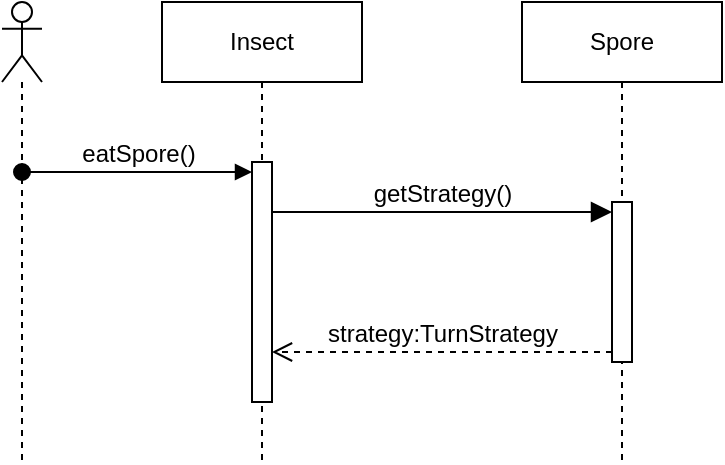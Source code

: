 <mxfile version="26.0.16" pages="7">
  <diagram name="InsectEat" id="8smxR-RIs48w_xp37zyM">
    <mxGraphModel dx="2299" dy="1071" grid="1" gridSize="10" guides="1" tooltips="1" connect="1" arrows="1" fold="1" page="0" pageScale="1" pageWidth="850" pageHeight="1100" math="0" shadow="0">
      <root>
        <mxCell id="0" />
        <mxCell id="1" parent="0" />
        <mxCell id="aF5La8TwXhu8SJQKa9R1-1" value="Insect" style="shape=umlLifeline;perimeter=lifelinePerimeter;whiteSpace=wrap;html=1;container=1;dropTarget=0;collapsible=0;recursiveResize=0;outlineConnect=0;portConstraint=eastwest;newEdgeStyle={&quot;curved&quot;:0,&quot;rounded&quot;:0};" parent="1" vertex="1">
          <mxGeometry x="-330" y="-80" width="100" height="230" as="geometry" />
        </mxCell>
        <mxCell id="aF5La8TwXhu8SJQKa9R1-2" value="" style="html=1;points=[[0,0,0,0,5],[0,1,0,0,-5],[1,0,0,0,5],[1,1,0,0,-5]];perimeter=orthogonalPerimeter;outlineConnect=0;targetShapes=umlLifeline;portConstraint=eastwest;newEdgeStyle={&quot;curved&quot;:0,&quot;rounded&quot;:0};" parent="aF5La8TwXhu8SJQKa9R1-1" vertex="1">
          <mxGeometry x="45" y="80" width="10" height="120" as="geometry" />
        </mxCell>
        <mxCell id="aF5La8TwXhu8SJQKa9R1-4" value="Spore" style="shape=umlLifeline;perimeter=lifelinePerimeter;whiteSpace=wrap;html=1;container=1;dropTarget=0;collapsible=0;recursiveResize=0;outlineConnect=0;portConstraint=eastwest;newEdgeStyle={&quot;curved&quot;:0,&quot;rounded&quot;:0};" parent="1" vertex="1">
          <mxGeometry x="-150" y="-80" width="100" height="230" as="geometry" />
        </mxCell>
        <mxCell id="aF5La8TwXhu8SJQKa9R1-5" value="" style="html=1;points=[[0,0,0,0,5],[0,1,0,0,-5],[1,0,0,0,5],[1,1,0,0,-5]];perimeter=orthogonalPerimeter;outlineConnect=0;targetShapes=umlLifeline;portConstraint=eastwest;newEdgeStyle={&quot;curved&quot;:0,&quot;rounded&quot;:0};" parent="aF5La8TwXhu8SJQKa9R1-4" vertex="1">
          <mxGeometry x="45" y="100" width="10" height="80" as="geometry" />
        </mxCell>
        <mxCell id="aF5La8TwXhu8SJQKa9R1-6" value="getStrategy()" style="html=1;verticalAlign=bottom;endArrow=block;curved=0;rounded=0;entryX=0;entryY=0;entryDx=0;entryDy=5;fontSize=12;startSize=8;endSize=8;" parent="1" source="aF5La8TwXhu8SJQKa9R1-2" target="aF5La8TwXhu8SJQKa9R1-5" edge="1">
          <mxGeometry relative="1" as="geometry">
            <mxPoint x="-175" y="25" as="sourcePoint" />
          </mxGeometry>
        </mxCell>
        <mxCell id="aF5La8TwXhu8SJQKa9R1-7" value="strategy:TurnStrategy" style="html=1;verticalAlign=bottom;endArrow=open;dashed=1;endSize=8;curved=0;rounded=0;exitX=0;exitY=1;exitDx=0;exitDy=-5;fontSize=12;" parent="1" source="aF5La8TwXhu8SJQKa9R1-5" target="aF5La8TwXhu8SJQKa9R1-2" edge="1">
          <mxGeometry relative="1" as="geometry">
            <mxPoint x="-175" y="95" as="targetPoint" />
          </mxGeometry>
        </mxCell>
        <mxCell id="aF5La8TwXhu8SJQKa9R1-9" value="" style="shape=umlLifeline;perimeter=lifelinePerimeter;whiteSpace=wrap;html=1;container=1;dropTarget=0;collapsible=0;recursiveResize=0;outlineConnect=0;portConstraint=eastwest;newEdgeStyle={&quot;curved&quot;:0,&quot;rounded&quot;:0};participant=umlActor;" parent="1" vertex="1">
          <mxGeometry x="-410" y="-80" width="20" height="230" as="geometry" />
        </mxCell>
        <mxCell id="aF5La8TwXhu8SJQKa9R1-3" value="eatSpore()" style="html=1;verticalAlign=bottom;startArrow=oval;endArrow=block;startSize=8;curved=0;rounded=0;entryX=0;entryY=0;entryDx=0;entryDy=5;fontSize=12;" parent="1" source="aF5La8TwXhu8SJQKa9R1-9" target="aF5La8TwXhu8SJQKa9R1-2" edge="1">
          <mxGeometry relative="1" as="geometry">
            <mxPoint x="-355" y="5" as="sourcePoint" />
          </mxGeometry>
        </mxCell>
      </root>
    </mxGraphModel>
  </diagram>
  <diagram id="kVzubRT7W4zECsf4uCg2" name="InsectCut">
    <mxGraphModel grid="1" page="0" gridSize="10" guides="1" tooltips="1" connect="1" arrows="1" fold="1" pageScale="1" pageWidth="850" pageHeight="1100" math="0" shadow="0">
      <root>
        <mxCell id="0" />
        <mxCell id="1" parent="0" />
        <mxCell id="sSFah1FSaidhkeOfiBsV-1" value="Insect" style="shape=umlLifeline;perimeter=lifelinePerimeter;whiteSpace=wrap;html=1;container=1;dropTarget=0;collapsible=0;recursiveResize=0;outlineConnect=0;portConstraint=eastwest;newEdgeStyle={&quot;curved&quot;:0,&quot;rounded&quot;:0};" vertex="1" parent="1">
          <mxGeometry x="-290" y="-40" width="100" height="300" as="geometry" />
        </mxCell>
        <mxCell id="GakNZzVGt7x-AfwN81Kt-1" value="" style="html=1;points=[[0,0,0,0,5],[0,1,0,0,-5],[1,0,0,0,5],[1,1,0,0,-5]];perimeter=orthogonalPerimeter;outlineConnect=0;targetShapes=umlLifeline;portConstraint=eastwest;newEdgeStyle={&quot;curved&quot;:0,&quot;rounded&quot;:0};" vertex="1" parent="sSFah1FSaidhkeOfiBsV-1">
          <mxGeometry x="45" y="80" width="10" height="120" as="geometry" />
        </mxCell>
        <mxCell id="GakNZzVGt7x-AfwN81Kt-2" value="cutMycelium(target:Mycelium)" style="html=1;verticalAlign=bottom;startArrow=oval;endArrow=block;startSize=8;curved=0;rounded=0;entryX=0;entryY=0;entryDx=0;entryDy=5;fontSize=12;" edge="1" target="GakNZzVGt7x-AfwN81Kt-1" parent="sSFah1FSaidhkeOfiBsV-1">
          <mxGeometry relative="1" as="geometry">
            <mxPoint x="-150" y="85" as="sourcePoint" />
          </mxGeometry>
        </mxCell>
        <mxCell id="KJTHkv4Tk3CkftdoUVpc-1" value="target:Mycelium" style="shape=umlLifeline;perimeter=lifelinePerimeter;whiteSpace=wrap;html=1;container=1;dropTarget=0;collapsible=0;recursiveResize=0;outlineConnect=0;portConstraint=eastwest;newEdgeStyle={&quot;curved&quot;:0,&quot;rounded&quot;:0};" vertex="1" parent="1">
          <mxGeometry x="-150" y="-40" width="160" height="300" as="geometry" />
        </mxCell>
        <mxCell id="KJTHkv4Tk3CkftdoUVpc-2" value="" style="html=1;points=[[0,0,0,0,5],[0,1,0,0,-5],[1,0,0,0,5],[1,1,0,0,-5]];perimeter=orthogonalPerimeter;outlineConnect=0;targetShapes=umlLifeline;portConstraint=eastwest;newEdgeStyle={&quot;curved&quot;:0,&quot;rounded&quot;:0};" vertex="1" parent="KJTHkv4Tk3CkftdoUVpc-1">
          <mxGeometry x="75" y="100" width="10" height="80" as="geometry" />
        </mxCell>
        <mxCell id="KJTHkv4Tk3CkftdoUVpc-3" value="cut()" style="html=1;verticalAlign=bottom;endArrow=block;curved=0;rounded=0;entryX=0;entryY=0;entryDx=0;entryDy=5;fontSize=12;startSize=8;endSize=8;" edge="1" target="KJTHkv4Tk3CkftdoUVpc-2" parent="1" source="GakNZzVGt7x-AfwN81Kt-1">
          <mxGeometry relative="1" as="geometry">
            <mxPoint x="-145" y="55" as="sourcePoint" />
          </mxGeometry>
        </mxCell>
        <mxCell id="KJTHkv4Tk3CkftdoUVpc-4" value="" style="html=1;verticalAlign=bottom;endArrow=open;dashed=1;endSize=8;curved=0;rounded=0;exitX=0;exitY=1;exitDx=0;exitDy=-5;fontSize=12;" edge="1" source="KJTHkv4Tk3CkftdoUVpc-2" parent="1" target="GakNZzVGt7x-AfwN81Kt-1">
          <mxGeometry relative="1" as="geometry">
            <mxPoint x="-145" y="125" as="targetPoint" />
          </mxGeometry>
        </mxCell>
        <mxCell id="KJTHkv4Tk3CkftdoUVpc-5" value="target = location.Mycelia[x] formátúmú, controllertől kapja" style="shape=note;size=20;whiteSpace=wrap;html=1;" vertex="1" parent="1">
          <mxGeometry x="60" y="-40" width="140" height="80" as="geometry" />
        </mxCell>
      </root>
    </mxGraphModel>
  </diagram>
  <diagram id="7-UQIq1pRv0FfnXafu0P" name="InsectMove">
    <mxGraphModel dx="1103" dy="643" grid="1" gridSize="10" guides="1" tooltips="1" connect="1" arrows="1" fold="1" page="1" pageScale="1" pageWidth="850" pageHeight="1100" math="0" shadow="0">
      <root>
        <mxCell id="0" />
        <mxCell id="1" parent="0" />
        <mxCell id="4p39Yp-IpUapahHUy15g-1" value="Insect" style="shape=umlLifeline;perimeter=lifelinePerimeter;whiteSpace=wrap;html=1;container=1;dropTarget=0;collapsible=0;recursiveResize=0;outlineConnect=0;portConstraint=eastwest;newEdgeStyle={&quot;curved&quot;:0,&quot;rounded&quot;:0};" vertex="1" parent="1">
          <mxGeometry x="70" y="80" width="100" height="300" as="geometry" />
        </mxCell>
        <mxCell id="4p39Yp-IpUapahHUy15g-2" value="" style="html=1;points=[[0,0,0,0,5],[0,1,0,0,-5],[1,0,0,0,5],[1,1,0,0,-5]];perimeter=orthogonalPerimeter;outlineConnect=0;targetShapes=umlLifeline;portConstraint=eastwest;newEdgeStyle={&quot;curved&quot;:0,&quot;rounded&quot;:0};" vertex="1" parent="4p39Yp-IpUapahHUy15g-1">
          <mxGeometry x="45" y="80" width="10" height="120" as="geometry" />
        </mxCell>
        <mxCell id="4p39Yp-IpUapahHUy15g-3" value="move()" style="html=1;verticalAlign=bottom;startArrow=oval;endArrow=block;startSize=8;curved=0;rounded=0;entryX=0;entryY=0;entryDx=0;entryDy=5;" edge="1" target="4p39Yp-IpUapahHUy15g-2" parent="4p39Yp-IpUapahHUy15g-1">
          <mxGeometry relative="1" as="geometry">
            <mxPoint x="-25" y="85" as="sourcePoint" />
          </mxGeometry>
        </mxCell>
        <mxCell id="4p39Yp-IpUapahHUy15g-4" value="strategy:TurnStrategy" style="shape=umlLifeline;perimeter=lifelinePerimeter;whiteSpace=wrap;html=1;container=1;dropTarget=0;collapsible=0;recursiveResize=0;outlineConnect=0;portConstraint=eastwest;newEdgeStyle={&quot;curved&quot;:0,&quot;rounded&quot;:0};" vertex="1" parent="1">
          <mxGeometry x="230" y="80" width="120" height="300" as="geometry" />
        </mxCell>
        <mxCell id="4p39Yp-IpUapahHUy15g-5" value="" style="html=1;points=[[0,0,0,0,5],[0,1,0,0,-5],[1,0,0,0,5],[1,1,0,0,-5]];perimeter=orthogonalPerimeter;outlineConnect=0;targetShapes=umlLifeline;portConstraint=eastwest;newEdgeStyle={&quot;curved&quot;:0,&quot;rounded&quot;:0};" vertex="1" parent="4p39Yp-IpUapahHUy15g-4">
          <mxGeometry x="55" y="100" width="10" height="80" as="geometry" />
        </mxCell>
        <mxCell id="4p39Yp-IpUapahHUy15g-6" value="execute()" style="html=1;verticalAlign=bottom;endArrow=block;curved=0;rounded=0;entryX=0;entryY=0;entryDx=0;entryDy=5;" edge="1" target="4p39Yp-IpUapahHUy15g-5" parent="1" source="4p39Yp-IpUapahHUy15g-2">
          <mxGeometry relative="1" as="geometry">
            <mxPoint x="115" y="185" as="sourcePoint" />
          </mxGeometry>
        </mxCell>
        <mxCell id="4p39Yp-IpUapahHUy15g-7" value="return" style="html=1;verticalAlign=bottom;endArrow=open;dashed=1;endSize=8;curved=0;rounded=0;exitX=0;exitY=1;exitDx=0;exitDy=-5;" edge="1" source="4p39Yp-IpUapahHUy15g-5" parent="1" target="4p39Yp-IpUapahHUy15g-2">
          <mxGeometry relative="1" as="geometry">
            <mxPoint x="115" y="255" as="targetPoint" />
          </mxGeometry>
        </mxCell>
      </root>
    </mxGraphModel>
  </diagram>
  <diagram id="6eXMPOFbTxjtN1LVmPP2" name="MushroomBodyGrow">
    <mxGraphModel dx="1649" dy="1001" grid="1" gridSize="10" guides="1" tooltips="1" connect="1" arrows="1" fold="1" page="0" pageScale="1" pageWidth="850" pageHeight="1100" math="0" shadow="0">
      <root>
        <mxCell id="0" />
        <mxCell id="1" parent="0" />
        <mxCell id="YH_8n05ZC1vcaZByDfnH-1" value="Tecton" style="shape=umlLifeline;perimeter=lifelinePerimeter;whiteSpace=wrap;html=1;container=1;dropTarget=0;collapsible=0;recursiveResize=0;outlineConnect=0;portConstraint=eastwest;newEdgeStyle={&quot;curved&quot;:0,&quot;rounded&quot;:0};" vertex="1" parent="1">
          <mxGeometry x="-260" y="-40" width="100" height="300" as="geometry" />
        </mxCell>
        <mxCell id="4N5TLqk7O32n9Ta9Asn3-1" value="" style="html=1;points=[[0,0,0,0,5],[0,1,0,0,-5],[1,0,0,0,5],[1,1,0,0,-5]];perimeter=orthogonalPerimeter;outlineConnect=0;targetShapes=umlLifeline;portConstraint=eastwest;newEdgeStyle={&quot;curved&quot;:0,&quot;rounded&quot;:0};" vertex="1" parent="YH_8n05ZC1vcaZByDfnH-1">
          <mxGeometry x="45" y="80" width="10" height="160" as="geometry" />
        </mxCell>
        <mxCell id="4N5TLqk7O32n9Ta9Asn3-2" value="growMushroomBody()" style="html=1;verticalAlign=bottom;startArrow=oval;endArrow=block;startSize=8;curved=0;rounded=0;entryX=0;entryY=0;entryDx=0;entryDy=5;fontSize=12;" edge="1" target="4N5TLqk7O32n9Ta9Asn3-1" parent="YH_8n05ZC1vcaZByDfnH-1">
          <mxGeometry relative="1" as="geometry">
            <mxPoint x="-100" y="85" as="sourcePoint" />
          </mxGeometry>
        </mxCell>
        <mxCell id="4N5TLqk7O32n9Ta9Asn3-4" value="" style="html=1;points=[[0,0,0,0,5],[0,1,0,0,-5],[1,0,0,0,5],[1,1,0,0,-5]];perimeter=orthogonalPerimeter;outlineConnect=0;targetShapes=umlLifeline;portConstraint=eastwest;newEdgeStyle={&quot;curved&quot;:0,&quot;rounded&quot;:0};" vertex="1" parent="YH_8n05ZC1vcaZByDfnH-1">
          <mxGeometry x="50" y="120" width="10" height="110" as="geometry" />
        </mxCell>
        <mxCell id="4N5TLqk7O32n9Ta9Asn3-5" value="accept(v:GrowBodyVisitor)" style="html=1;align=left;spacingLeft=2;endArrow=block;rounded=0;edgeStyle=orthogonalEdgeStyle;curved=0;rounded=0;fontSize=12;startSize=8;endSize=8;" edge="1" target="4N5TLqk7O32n9Ta9Asn3-4" parent="YH_8n05ZC1vcaZByDfnH-1">
          <mxGeometry relative="1" as="geometry">
            <mxPoint x="55" y="100" as="sourcePoint" />
            <Array as="points">
              <mxPoint x="85" y="130" />
            </Array>
          </mxGeometry>
        </mxCell>
        <mxCell id="4N5TLqk7O32n9Ta9Asn3-3" value="TectonVisitor" style="shape=umlLifeline;perimeter=lifelinePerimeter;whiteSpace=wrap;html=1;container=1;dropTarget=0;collapsible=0;recursiveResize=0;outlineConnect=0;portConstraint=eastwest;newEdgeStyle={&quot;curved&quot;:0,&quot;rounded&quot;:0};" vertex="1" parent="1">
          <mxGeometry x="-50" y="-40" width="100" height="300" as="geometry" />
        </mxCell>
        <mxCell id="4N5TLqk7O32n9Ta9Asn3-6" value="" style="html=1;points=[[0,0,0,0,5],[0,1,0,0,-5],[1,0,0,0,5],[1,1,0,0,-5]];perimeter=orthogonalPerimeter;outlineConnect=0;targetShapes=umlLifeline;portConstraint=eastwest;newEdgeStyle={&quot;curved&quot;:0,&quot;rounded&quot;:0};" vertex="1" parent="4N5TLqk7O32n9Ta9Asn3-3">
          <mxGeometry x="45" y="145" width="10" height="75" as="geometry" />
        </mxCell>
        <mxCell id="4N5TLqk7O32n9Ta9Asn3-8" value="return" style="html=1;verticalAlign=bottom;endArrow=open;dashed=1;endSize=8;curved=0;rounded=0;exitX=0;exitY=1;exitDx=0;exitDy=-5;fontSize=12;" edge="1" source="4N5TLqk7O32n9Ta9Asn3-6" parent="1" target="4N5TLqk7O32n9Ta9Asn3-4">
          <mxGeometry relative="1" as="geometry">
            <mxPoint x="-105" y="165" as="targetPoint" />
          </mxGeometry>
        </mxCell>
        <mxCell id="4N5TLqk7O32n9Ta9Asn3-7" value="visitor(this&lt;span style=&quot;background-color: light-dark(#ffffff, var(--ge-dark-color, #121212)); color: light-dark(rgb(0, 0, 0), rgb(255, 255, 255));&quot;&gt;)&lt;/span&gt;" style="html=1;verticalAlign=bottom;endArrow=block;curved=0;rounded=0;entryX=0;entryY=0;entryDx=0;entryDy=5;fontSize=12;startSize=8;endSize=8;" edge="1" target="4N5TLqk7O32n9Ta9Asn3-6" parent="1" source="4N5TLqk7O32n9Ta9Asn3-4">
          <mxGeometry relative="1" as="geometry">
            <mxPoint x="-105" y="95" as="sourcePoint" />
          </mxGeometry>
        </mxCell>
      </root>
    </mxGraphModel>
  </diagram>
  <diagram id="KTaV1JYlxccLerjf3RRC" name="MushroomBodyEjectSpore">
    <mxGraphModel dx="1389" dy="977" grid="1" gridSize="10" guides="1" tooltips="1" connect="1" arrows="1" fold="1" page="0" pageScale="1" pageWidth="850" pageHeight="1100" math="0" shadow="0">
      <root>
        <mxCell id="0" />
        <mxCell id="1" parent="0" />
        <mxCell id="LP1GSSvWBUYUDRxusgPD-1" value="MushroomBody" style="shape=umlLifeline;perimeter=lifelinePerimeter;whiteSpace=wrap;html=1;container=1;dropTarget=0;collapsible=0;recursiveResize=0;outlineConnect=0;portConstraint=eastwest;newEdgeStyle={&quot;curved&quot;:0,&quot;rounded&quot;:0};" vertex="1" parent="1">
          <mxGeometry x="-290" y="-80" width="100" height="300" as="geometry" />
        </mxCell>
        <mxCell id="LP1GSSvWBUYUDRxusgPD-2" value="" style="html=1;points=[[0,0,0,0,5],[0,1,0,0,-5],[1,0,0,0,5],[1,1,0,0,-5]];perimeter=orthogonalPerimeter;outlineConnect=0;targetShapes=umlLifeline;portConstraint=eastwest;newEdgeStyle={&quot;curved&quot;:0,&quot;rounded&quot;:0};" vertex="1" parent="LP1GSSvWBUYUDRxusgPD-1">
          <mxGeometry x="45" y="80" width="10" height="120" as="geometry" />
        </mxCell>
        <mxCell id="LP1GSSvWBUYUDRxusgPD-3" value="ejectSpores()" style="html=1;verticalAlign=bottom;startArrow=oval;endArrow=block;startSize=8;curved=0;rounded=0;entryX=0;entryY=0;entryDx=0;entryDy=5;" edge="1" target="LP1GSSvWBUYUDRxusgPD-2" parent="LP1GSSvWBUYUDRxusgPD-1">
          <mxGeometry relative="1" as="geometry">
            <mxPoint x="-70" y="85" as="sourcePoint" />
          </mxGeometry>
        </mxCell>
        <mxCell id="LP1GSSvWBUYUDRxusgPD-5" value="addSpores(List&amp;lt;Spore&amp;gt; newSpores)" style="html=1;verticalAlign=bottom;endArrow=block;curved=0;rounded=0;entryX=0;entryY=0;entryDx=0;entryDy=5;" edge="1" target="LP1GSSvWBUYUDRxusgPD-4" parent="1" source="LP1GSSvWBUYUDRxusgPD-2">
          <mxGeometry relative="1" as="geometry">
            <mxPoint x="-190" y="75" as="sourcePoint" />
            <mxPoint as="offset" />
          </mxGeometry>
        </mxCell>
        <mxCell id="LP1GSSvWBUYUDRxusgPD-6" value="return" style="html=1;verticalAlign=bottom;endArrow=open;dashed=1;endSize=8;curved=0;rounded=0;exitX=0;exitY=1;exitDx=0;exitDy=-5;" edge="1" source="LP1GSSvWBUYUDRxusgPD-4" parent="1" target="LP1GSSvWBUYUDRxusgPD-2">
          <mxGeometry relative="1" as="geometry">
            <mxPoint x="-190" y="145" as="targetPoint" />
          </mxGeometry>
        </mxCell>
        <mxCell id="LP1GSSvWBUYUDRxusgPD-7" value="target:Tecton" style="shape=umlLifeline;perimeter=lifelinePerimeter;whiteSpace=wrap;html=1;container=1;dropTarget=0;collapsible=0;recursiveResize=0;outlineConnect=0;portConstraint=eastwest;newEdgeStyle={&quot;curved&quot;:0,&quot;rounded&quot;:0};" vertex="1" parent="1">
          <mxGeometry x="-50" y="-80" width="100" height="300" as="geometry" />
        </mxCell>
        <mxCell id="LP1GSSvWBUYUDRxusgPD-4" value="" style="html=1;points=[[0,0,0,0,5],[0,1,0,0,-5],[1,0,0,0,5],[1,1,0,0,-5]];perimeter=orthogonalPerimeter;outlineConnect=0;targetShapes=umlLifeline;portConstraint=eastwest;newEdgeStyle={&quot;curved&quot;:0,&quot;rounded&quot;:0};" vertex="1" parent="LP1GSSvWBUYUDRxusgPD-7">
          <mxGeometry x="45" y="100" width="10" height="80" as="geometry" />
        </mxCell>
      </root>
    </mxGraphModel>
  </diagram>
  <diagram id="g4wLtSjozH7gzhDLbwTW" name="MyceliumGrow">
    <mxGraphModel dx="1649" dy="1001" grid="1" gridSize="10" guides="1" tooltips="1" connect="1" arrows="1" fold="1" page="0" pageScale="1" pageWidth="850" pageHeight="1100" math="0" shadow="0">
      <root>
        <mxCell id="0" />
        <mxCell id="1" parent="0" />
        <mxCell id="5fTDPvMTv9xiNgKN4VXW-1" value="Tecton" style="shape=umlLifeline;perimeter=lifelinePerimeter;whiteSpace=wrap;html=1;container=1;dropTarget=0;collapsible=0;recursiveResize=0;outlineConnect=0;portConstraint=eastwest;newEdgeStyle={&quot;curved&quot;:0,&quot;rounded&quot;:0};" vertex="1" parent="1">
          <mxGeometry x="-260" y="-40" width="100" height="300" as="geometry" />
        </mxCell>
        <mxCell id="5fTDPvMTv9xiNgKN4VXW-2" value="" style="html=1;points=[[0,0,0,0,5],[0,1,0,0,-5],[1,0,0,0,5],[1,1,0,0,-5]];perimeter=orthogonalPerimeter;outlineConnect=0;targetShapes=umlLifeline;portConstraint=eastwest;newEdgeStyle={&quot;curved&quot;:0,&quot;rounded&quot;:0};" vertex="1" parent="5fTDPvMTv9xiNgKN4VXW-1">
          <mxGeometry x="45" y="80" width="10" height="160" as="geometry" />
        </mxCell>
        <mxCell id="5fTDPvMTv9xiNgKN4VXW-3" value="growMycelium()" style="html=1;verticalAlign=bottom;startArrow=oval;endArrow=block;startSize=8;curved=0;rounded=0;entryX=0;entryY=0;entryDx=0;entryDy=5;fontSize=12;" edge="1" parent="5fTDPvMTv9xiNgKN4VXW-1" target="5fTDPvMTv9xiNgKN4VXW-2">
          <mxGeometry relative="1" as="geometry">
            <mxPoint x="-100" y="85" as="sourcePoint" />
          </mxGeometry>
        </mxCell>
        <mxCell id="5fTDPvMTv9xiNgKN4VXW-4" value="" style="html=1;points=[[0,0,0,0,5],[0,1,0,0,-5],[1,0,0,0,5],[1,1,0,0,-5]];perimeter=orthogonalPerimeter;outlineConnect=0;targetShapes=umlLifeline;portConstraint=eastwest;newEdgeStyle={&quot;curved&quot;:0,&quot;rounded&quot;:0};" vertex="1" parent="5fTDPvMTv9xiNgKN4VXW-1">
          <mxGeometry x="50" y="120" width="10" height="110" as="geometry" />
        </mxCell>
        <mxCell id="5fTDPvMTv9xiNgKN4VXW-5" value="accept(v:GrowMyceliumVisitor)" style="html=1;align=left;spacingLeft=2;endArrow=block;rounded=0;edgeStyle=orthogonalEdgeStyle;curved=0;rounded=0;fontSize=12;startSize=8;endSize=8;" edge="1" parent="5fTDPvMTv9xiNgKN4VXW-1" target="5fTDPvMTv9xiNgKN4VXW-4">
          <mxGeometry relative="1" as="geometry">
            <mxPoint x="55" y="100" as="sourcePoint" />
            <Array as="points">
              <mxPoint x="85" y="130" />
            </Array>
          </mxGeometry>
        </mxCell>
        <mxCell id="5fTDPvMTv9xiNgKN4VXW-6" value="TectonVisitor" style="shape=umlLifeline;perimeter=lifelinePerimeter;whiteSpace=wrap;html=1;container=1;dropTarget=0;collapsible=0;recursiveResize=0;outlineConnect=0;portConstraint=eastwest;newEdgeStyle={&quot;curved&quot;:0,&quot;rounded&quot;:0};" vertex="1" parent="1">
          <mxGeometry x="-50" y="-40" width="100" height="300" as="geometry" />
        </mxCell>
        <mxCell id="5fTDPvMTv9xiNgKN4VXW-7" value="" style="html=1;points=[[0,0,0,0,5],[0,1,0,0,-5],[1,0,0,0,5],[1,1,0,0,-5]];perimeter=orthogonalPerimeter;outlineConnect=0;targetShapes=umlLifeline;portConstraint=eastwest;newEdgeStyle={&quot;curved&quot;:0,&quot;rounded&quot;:0};" vertex="1" parent="5fTDPvMTv9xiNgKN4VXW-6">
          <mxGeometry x="45" y="145" width="10" height="75" as="geometry" />
        </mxCell>
        <mxCell id="5fTDPvMTv9xiNgKN4VXW-8" value="return" style="html=1;verticalAlign=bottom;endArrow=open;dashed=1;endSize=8;curved=0;rounded=0;exitX=0;exitY=1;exitDx=0;exitDy=-5;fontSize=12;" edge="1" parent="1" source="5fTDPvMTv9xiNgKN4VXW-7" target="5fTDPvMTv9xiNgKN4VXW-4">
          <mxGeometry relative="1" as="geometry">
            <mxPoint x="-105" y="165" as="targetPoint" />
          </mxGeometry>
        </mxCell>
        <mxCell id="5fTDPvMTv9xiNgKN4VXW-9" value="visitor(this&lt;span style=&quot;background-color: light-dark(#ffffff, var(--ge-dark-color, #121212)); color: light-dark(rgb(0, 0, 0), rgb(255, 255, 255));&quot;&gt;)&lt;/span&gt;" style="html=1;verticalAlign=bottom;endArrow=block;curved=0;rounded=0;entryX=0;entryY=0;entryDx=0;entryDy=5;fontSize=12;startSize=8;endSize=8;" edge="1" parent="1" source="5fTDPvMTv9xiNgKN4VXW-4" target="5fTDPvMTv9xiNgKN4VXW-7">
          <mxGeometry relative="1" as="geometry">
            <mxPoint x="-105" y="95" as="sourcePoint" />
          </mxGeometry>
        </mxCell>
      </root>
    </mxGraphModel>
  </diagram>
  <diagram id="5eRwj_DvA_Q4cfNtcLPL" name="TectonBreak">
    <mxGraphModel dx="819" dy="478" grid="1" gridSize="10" guides="1" tooltips="1" connect="1" arrows="1" fold="1" page="1" pageScale="1" pageWidth="850" pageHeight="1100" math="0" shadow="0">
      <root>
        <mxCell id="0" />
        <mxCell id="1" parent="0" />
        <mxCell id="wO_KQeQrkNp540syR4cR-1" value="Tecton" style="shape=umlLifeline;perimeter=lifelinePerimeter;whiteSpace=wrap;html=1;container=1;dropTarget=0;collapsible=0;recursiveResize=0;outlineConnect=0;portConstraint=eastwest;newEdgeStyle={&quot;curved&quot;:0,&quot;rounded&quot;:0};" vertex="1" parent="1">
          <mxGeometry x="150" y="120" width="100" height="300" as="geometry" />
        </mxCell>
        <mxCell id="wO_KQeQrkNp540syR4cR-2" value="" style="html=1;points=[[0,0,0,0,5],[0,1,0,0,-5],[1,0,0,0,5],[1,1,0,0,-5]];perimeter=orthogonalPerimeter;outlineConnect=0;targetShapes=umlLifeline;portConstraint=eastwest;newEdgeStyle={&quot;curved&quot;:0,&quot;rounded&quot;:0};" vertex="1" parent="wO_KQeQrkNp540syR4cR-1">
          <mxGeometry x="45" y="80" width="10" height="160" as="geometry" />
        </mxCell>
        <mxCell id="wO_KQeQrkNp540syR4cR-3" value="???" style="html=1;verticalAlign=bottom;startArrow=oval;endArrow=block;startSize=8;curved=0;rounded=0;entryX=0;entryY=0;entryDx=0;entryDy=5;" edge="1" target="wO_KQeQrkNp540syR4cR-2" parent="wO_KQeQrkNp540syR4cR-1">
          <mxGeometry relative="1" as="geometry">
            <mxPoint x="-70" y="85" as="sourcePoint" />
          </mxGeometry>
        </mxCell>
        <mxCell id="wO_KQeQrkNp540syR4cR-4" value="Mycelium" style="shape=umlLifeline;perimeter=lifelinePerimeter;whiteSpace=wrap;html=1;container=1;dropTarget=0;collapsible=0;recursiveResize=0;outlineConnect=0;portConstraint=eastwest;newEdgeStyle={&quot;curved&quot;:0,&quot;rounded&quot;:0};" vertex="1" parent="1">
          <mxGeometry x="320" y="120" width="100" height="300" as="geometry" />
        </mxCell>
        <mxCell id="wO_KQeQrkNp540syR4cR-5" value="" style="html=1;points=[[0,0,0,0,5],[0,1,0,0,-5],[1,0,0,0,5],[1,1,0,0,-5]];perimeter=orthogonalPerimeter;outlineConnect=0;targetShapes=umlLifeline;portConstraint=eastwest;newEdgeStyle={&quot;curved&quot;:0,&quot;rounded&quot;:0};" vertex="1" parent="wO_KQeQrkNp540syR4cR-4">
          <mxGeometry x="45" y="120" width="10" height="80" as="geometry" />
        </mxCell>
        <mxCell id="wO_KQeQrkNp540syR4cR-6" value="cut()" style="html=1;verticalAlign=bottom;endArrow=block;curved=0;rounded=0;entryX=0;entryY=0;entryDx=0;entryDy=5;" edge="1" target="wO_KQeQrkNp540syR4cR-5" parent="wO_KQeQrkNp540syR4cR-4">
          <mxGeometry relative="1" as="geometry">
            <mxPoint x="-115" y="125.0" as="sourcePoint" />
          </mxGeometry>
        </mxCell>
        <mxCell id="wO_KQeQrkNp540syR4cR-7" value="return" style="html=1;verticalAlign=bottom;endArrow=open;dashed=1;endSize=8;curved=0;rounded=0;exitX=0;exitY=1;exitDx=0;exitDy=-5;" edge="1" source="wO_KQeQrkNp540syR4cR-5" parent="wO_KQeQrkNp540syR4cR-4">
          <mxGeometry relative="1" as="geometry">
            <mxPoint x="-115" y="195.0" as="targetPoint" />
          </mxGeometry>
        </mxCell>
        <mxCell id="wO_KQeQrkNp540syR4cR-9" value="loop" style="shape=umlFrame;whiteSpace=wrap;html=1;pointerEvents=0;" vertex="1" parent="1">
          <mxGeometry x="120" y="220" width="270" height="110" as="geometry" />
        </mxCell>
        <mxCell id="wO_KQeQrkNp540syR4cR-10" value="[Mycelia]" style="text;html=1;align=center;verticalAlign=middle;resizable=0;points=[];autosize=1;strokeColor=none;fillColor=none;" vertex="1" parent="1">
          <mxGeometry x="120" y="250" width="70" height="30" as="geometry" />
        </mxCell>
      </root>
    </mxGraphModel>
  </diagram>
</mxfile>
